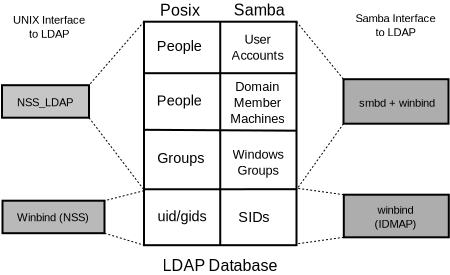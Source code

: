 <?xml version="1.0" encoding="UTF-8"?>
<dia:diagram xmlns:dia="http://www.lysator.liu.se/~alla/dia/">
  <dia:layer name="Background" visible="true">
    <dia:object type="Standard - Box" version="0" id="O0">
      <dia:attribute name="obj_pos">
        <dia:point val="9.35,6.275"/>
      </dia:attribute>
      <dia:attribute name="obj_bb">
        <dia:rectangle val="9.3,6.225;17.025,17.5"/>
      </dia:attribute>
      <dia:attribute name="elem_corner">
        <dia:point val="9.35,6.275"/>
      </dia:attribute>
      <dia:attribute name="elem_width">
        <dia:real val="7.625"/>
      </dia:attribute>
      <dia:attribute name="elem_height">
        <dia:real val="11.175"/>
      </dia:attribute>
      <dia:attribute name="show_background">
        <dia:boolean val="false"/>
      </dia:attribute>
    </dia:object>
    <dia:object type="Standard - Line" version="0" id="O1">
      <dia:attribute name="obj_pos">
        <dia:point val="13.162,6.275"/>
      </dia:attribute>
      <dia:attribute name="obj_bb">
        <dia:rectangle val="13.113,6.225;13.213,17.5"/>
      </dia:attribute>
      <dia:attribute name="conn_endpoints">
        <dia:point val="13.162,6.275"/>
        <dia:point val="13.162,17.45"/>
      </dia:attribute>
      <dia:attribute name="numcp">
        <dia:int val="1"/>
      </dia:attribute>
      <dia:connections>
        <dia:connection handle="0" to="O0" connection="1"/>
        <dia:connection handle="1" to="O0" connection="6"/>
      </dia:connections>
    </dia:object>
    <dia:object type="Standard - Line" version="0" id="O2">
      <dia:attribute name="obj_pos">
        <dia:point val="9.35,8.85"/>
      </dia:attribute>
      <dia:attribute name="obj_bb">
        <dia:rectangle val="9.3,8.8;17.025,8.9"/>
      </dia:attribute>
      <dia:attribute name="conn_endpoints">
        <dia:point val="9.35,8.85"/>
        <dia:point val="16.975,8.85"/>
      </dia:attribute>
      <dia:attribute name="numcp">
        <dia:int val="1"/>
      </dia:attribute>
    </dia:object>
    <dia:object type="Standard - Line" version="0" id="O3">
      <dia:attribute name="obj_pos">
        <dia:point val="9.34,11.68"/>
      </dia:attribute>
      <dia:attribute name="obj_bb">
        <dia:rectangle val="9.29,11.63;17.025,11.775"/>
      </dia:attribute>
      <dia:attribute name="conn_endpoints">
        <dia:point val="9.34,11.68"/>
        <dia:point val="16.975,11.725"/>
      </dia:attribute>
      <dia:attribute name="numcp">
        <dia:int val="1"/>
      </dia:attribute>
    </dia:object>
    <dia:object type="Standard - Line" version="0" id="O4">
      <dia:attribute name="obj_pos">
        <dia:point val="9.315,14.655"/>
      </dia:attribute>
      <dia:attribute name="obj_bb">
        <dia:rectangle val="9.265,14.6;17,14.705"/>
      </dia:attribute>
      <dia:attribute name="conn_endpoints">
        <dia:point val="9.315,14.655"/>
        <dia:point val="16.95,14.65"/>
      </dia:attribute>
      <dia:attribute name="numcp">
        <dia:int val="1"/>
      </dia:attribute>
    </dia:object>
    <dia:object type="Standard - Text" version="0" id="O5">
      <dia:attribute name="obj_pos">
        <dia:point val="11.125,5.975"/>
      </dia:attribute>
      <dia:attribute name="obj_bb">
        <dia:rectangle val="9.908,5.165;12.342,6.165"/>
      </dia:attribute>
      <dia:attribute name="text">
        <dia:composite type="text">
          <dia:attribute name="string">
            <dia:string>#Posix#</dia:string>
          </dia:attribute>
          <dia:attribute name="font">
            <dia:font name="Arial"/>
          </dia:attribute>
          <dia:attribute name="height">
            <dia:real val="1"/>
          </dia:attribute>
          <dia:attribute name="pos">
            <dia:point val="11.125,5.975"/>
          </dia:attribute>
          <dia:attribute name="color">
            <dia:color val="#000000"/>
          </dia:attribute>
          <dia:attribute name="alignment">
            <dia:enum val="1"/>
          </dia:attribute>
        </dia:composite>
      </dia:attribute>
    </dia:object>
    <dia:object type="Standard - Text" version="0" id="O6">
      <dia:attribute name="obj_pos">
        <dia:point val="15.107,5.965"/>
      </dia:attribute>
      <dia:attribute name="obj_bb">
        <dia:rectangle val="13.52,5.155;16.695,6.155"/>
      </dia:attribute>
      <dia:attribute name="text">
        <dia:composite type="text">
          <dia:attribute name="string">
            <dia:string>#Samba#</dia:string>
          </dia:attribute>
          <dia:attribute name="font">
            <dia:font name="Arial"/>
          </dia:attribute>
          <dia:attribute name="height">
            <dia:real val="1"/>
          </dia:attribute>
          <dia:attribute name="pos">
            <dia:point val="15.107,5.965"/>
          </dia:attribute>
          <dia:attribute name="color">
            <dia:color val="#000000"/>
          </dia:attribute>
          <dia:attribute name="alignment">
            <dia:enum val="1"/>
          </dia:attribute>
        </dia:composite>
      </dia:attribute>
    </dia:object>
    <dia:object type="Standard - Text" version="0" id="O7">
      <dia:attribute name="obj_pos">
        <dia:point val="11.107,7.74"/>
      </dia:attribute>
      <dia:attribute name="obj_bb">
        <dia:rectangle val="9.694,7.011;12.52,7.911"/>
      </dia:attribute>
      <dia:attribute name="text">
        <dia:composite type="text">
          <dia:attribute name="string">
            <dia:string>#People#</dia:string>
          </dia:attribute>
          <dia:attribute name="font">
            <dia:font name="Arial"/>
          </dia:attribute>
          <dia:attribute name="height">
            <dia:real val="0.9"/>
          </dia:attribute>
          <dia:attribute name="pos">
            <dia:point val="11.107,7.74"/>
          </dia:attribute>
          <dia:attribute name="color">
            <dia:color val="#000000"/>
          </dia:attribute>
          <dia:attribute name="alignment">
            <dia:enum val="1"/>
          </dia:attribute>
        </dia:composite>
      </dia:attribute>
    </dia:object>
    <dia:object type="Standard - Text" version="0" id="O8">
      <dia:attribute name="obj_pos">
        <dia:point val="15.025,7.375"/>
      </dia:attribute>
      <dia:attribute name="obj_bb">
        <dia:rectangle val="13.374,6.727;16.676,8.327"/>
      </dia:attribute>
      <dia:attribute name="text">
        <dia:composite type="text">
          <dia:attribute name="string">
            <dia:string>#User
Accounts#</dia:string>
          </dia:attribute>
          <dia:attribute name="font">
            <dia:font name="Arial"/>
          </dia:attribute>
          <dia:attribute name="height">
            <dia:real val="0.8"/>
          </dia:attribute>
          <dia:attribute name="pos">
            <dia:point val="15.025,7.375"/>
          </dia:attribute>
          <dia:attribute name="color">
            <dia:color val="#000000"/>
          </dia:attribute>
          <dia:attribute name="alignment">
            <dia:enum val="1"/>
          </dia:attribute>
        </dia:composite>
      </dia:attribute>
    </dia:object>
    <dia:object type="Standard - Text" version="0" id="O9">
      <dia:attribute name="obj_pos">
        <dia:point val="11.25,16.25"/>
      </dia:attribute>
      <dia:attribute name="obj_bb">
        <dia:rectangle val="9.662,15.521;12.838,16.421"/>
      </dia:attribute>
      <dia:attribute name="text">
        <dia:composite type="text">
          <dia:attribute name="string">
            <dia:string>#uid/gids#</dia:string>
          </dia:attribute>
          <dia:attribute name="font">
            <dia:font name="Arial"/>
          </dia:attribute>
          <dia:attribute name="height">
            <dia:real val="0.9"/>
          </dia:attribute>
          <dia:attribute name="pos">
            <dia:point val="11.25,16.25"/>
          </dia:attribute>
          <dia:attribute name="color">
            <dia:color val="#000000"/>
          </dia:attribute>
          <dia:attribute name="alignment">
            <dia:enum val="1"/>
          </dia:attribute>
        </dia:composite>
      </dia:attribute>
    </dia:object>
    <dia:object type="Standard - Text" version="0" id="O10">
      <dia:attribute name="obj_pos">
        <dia:point val="15.05,13.125"/>
      </dia:attribute>
      <dia:attribute name="obj_bb">
        <dia:rectangle val="13.427,12.477;16.673,14.077"/>
      </dia:attribute>
      <dia:attribute name="text">
        <dia:composite type="text">
          <dia:attribute name="string">
            <dia:string>#Windows
Groups#</dia:string>
          </dia:attribute>
          <dia:attribute name="font">
            <dia:font name="Arial"/>
          </dia:attribute>
          <dia:attribute name="height">
            <dia:real val="0.8"/>
          </dia:attribute>
          <dia:attribute name="pos">
            <dia:point val="15.05,13.125"/>
          </dia:attribute>
          <dia:attribute name="color">
            <dia:color val="#000000"/>
          </dia:attribute>
          <dia:attribute name="alignment">
            <dia:enum val="1"/>
          </dia:attribute>
        </dia:composite>
      </dia:attribute>
    </dia:object>
    <dia:object type="Standard - Text" version="0" id="O11">
      <dia:attribute name="obj_pos">
        <dia:point val="11.182,13.334"/>
      </dia:attribute>
      <dia:attribute name="obj_bb">
        <dia:rectangle val="9.69,12.605;12.675,13.505"/>
      </dia:attribute>
      <dia:attribute name="text">
        <dia:composite type="text">
          <dia:attribute name="string">
            <dia:string>#Groups#</dia:string>
          </dia:attribute>
          <dia:attribute name="font">
            <dia:font name="Arial"/>
          </dia:attribute>
          <dia:attribute name="height">
            <dia:real val="0.9"/>
          </dia:attribute>
          <dia:attribute name="pos">
            <dia:point val="11.182,13.334"/>
          </dia:attribute>
          <dia:attribute name="color">
            <dia:color val="#000000"/>
          </dia:attribute>
          <dia:attribute name="alignment">
            <dia:enum val="1"/>
          </dia:attribute>
        </dia:composite>
      </dia:attribute>
    </dia:object>
    <dia:object type="Standard - Text" version="0" id="O12">
      <dia:attribute name="obj_pos">
        <dia:point val="11.115,10.459"/>
      </dia:attribute>
      <dia:attribute name="obj_bb">
        <dia:rectangle val="9.702,9.73;12.528,10.63"/>
      </dia:attribute>
      <dia:attribute name="text">
        <dia:composite type="text">
          <dia:attribute name="string">
            <dia:string>#People#</dia:string>
          </dia:attribute>
          <dia:attribute name="font">
            <dia:font name="Arial"/>
          </dia:attribute>
          <dia:attribute name="height">
            <dia:real val="0.9"/>
          </dia:attribute>
          <dia:attribute name="pos">
            <dia:point val="11.115,10.459"/>
          </dia:attribute>
          <dia:attribute name="color">
            <dia:color val="#000000"/>
          </dia:attribute>
          <dia:attribute name="alignment">
            <dia:enum val="1"/>
          </dia:attribute>
        </dia:composite>
      </dia:attribute>
    </dia:object>
    <dia:object type="Standard - Text" version="0" id="O13">
      <dia:attribute name="obj_pos">
        <dia:point val="15.015,9.734"/>
      </dia:attribute>
      <dia:attribute name="obj_bb">
        <dia:rectangle val="13.293,9.086;16.736,11.486"/>
      </dia:attribute>
      <dia:attribute name="text">
        <dia:composite type="text">
          <dia:attribute name="string">
            <dia:string>#Domain
Member
Machines#</dia:string>
          </dia:attribute>
          <dia:attribute name="font">
            <dia:font name="Arial"/>
          </dia:attribute>
          <dia:attribute name="height">
            <dia:real val="0.8"/>
          </dia:attribute>
          <dia:attribute name="pos">
            <dia:point val="15.015,9.734"/>
          </dia:attribute>
          <dia:attribute name="color">
            <dia:color val="#000000"/>
          </dia:attribute>
          <dia:attribute name="alignment">
            <dia:enum val="1"/>
          </dia:attribute>
        </dia:composite>
      </dia:attribute>
    </dia:object>
    <dia:object type="Standard - Text" version="0" id="O14">
      <dia:attribute name="obj_pos">
        <dia:point val="14.84,16.284"/>
      </dia:attribute>
      <dia:attribute name="obj_bb">
        <dia:rectangle val="13.887,15.555;15.792,16.455"/>
      </dia:attribute>
      <dia:attribute name="text">
        <dia:composite type="text">
          <dia:attribute name="string">
            <dia:string>#SIDs#</dia:string>
          </dia:attribute>
          <dia:attribute name="font">
            <dia:font name="Arial"/>
          </dia:attribute>
          <dia:attribute name="height">
            <dia:real val="0.9"/>
          </dia:attribute>
          <dia:attribute name="pos">
            <dia:point val="14.84,16.284"/>
          </dia:attribute>
          <dia:attribute name="color">
            <dia:color val="#000000"/>
          </dia:attribute>
          <dia:attribute name="alignment">
            <dia:enum val="1"/>
          </dia:attribute>
        </dia:composite>
      </dia:attribute>
    </dia:object>
    <dia:object type="Standard - Box" version="0" id="O15">
      <dia:attribute name="obj_pos">
        <dia:point val="2.25,9.45"/>
      </dia:attribute>
      <dia:attribute name="obj_bb">
        <dia:rectangle val="2.2,9.4;6.65,11.125"/>
      </dia:attribute>
      <dia:attribute name="elem_corner">
        <dia:point val="2.25,9.45"/>
      </dia:attribute>
      <dia:attribute name="elem_width">
        <dia:real val="4.35"/>
      </dia:attribute>
      <dia:attribute name="elem_height">
        <dia:real val="1.625"/>
      </dia:attribute>
      <dia:attribute name="inner_color">
        <dia:color val="#c6c6c6"/>
      </dia:attribute>
      <dia:attribute name="show_background">
        <dia:boolean val="true"/>
      </dia:attribute>
    </dia:object>
    <dia:object type="Standard - Line" version="0" id="O16">
      <dia:attribute name="obj_pos">
        <dia:point val="9.35,6.275"/>
      </dia:attribute>
      <dia:attribute name="obj_bb">
        <dia:rectangle val="6.565,6.24;9.385,9.485"/>
      </dia:attribute>
      <dia:attribute name="conn_endpoints">
        <dia:point val="9.35,6.275"/>
        <dia:point val="6.6,9.45"/>
      </dia:attribute>
      <dia:attribute name="numcp">
        <dia:int val="1"/>
      </dia:attribute>
      <dia:attribute name="line_width">
        <dia:real val="0.05"/>
      </dia:attribute>
      <dia:attribute name="line_style">
        <dia:enum val="4"/>
      </dia:attribute>
      <dia:connections>
        <dia:connection handle="0" to="O0" connection="0"/>
        <dia:connection handle="1" to="O15" connection="2"/>
      </dia:connections>
    </dia:object>
    <dia:object type="Standard - Line" version="0" id="O17">
      <dia:attribute name="obj_pos">
        <dia:point val="6.6,11.075"/>
      </dia:attribute>
      <dia:attribute name="obj_bb">
        <dia:rectangle val="6.565,11.04;9.36,14.685"/>
      </dia:attribute>
      <dia:attribute name="conn_endpoints">
        <dia:point val="6.6,11.075"/>
        <dia:point val="9.325,14.65"/>
      </dia:attribute>
      <dia:attribute name="numcp">
        <dia:int val="1"/>
      </dia:attribute>
      <dia:attribute name="line_width">
        <dia:real val="0.05"/>
      </dia:attribute>
      <dia:attribute name="line_style">
        <dia:enum val="4"/>
      </dia:attribute>
      <dia:connections>
        <dia:connection handle="0" to="O15" connection="7"/>
      </dia:connections>
    </dia:object>
    <dia:object type="Standard - Text" version="0" id="O18">
      <dia:attribute name="obj_pos">
        <dia:point val="4.4,10.5"/>
      </dia:attribute>
      <dia:attribute name="obj_bb">
        <dia:rectangle val="2.61,9.933;6.19,10.633"/>
      </dia:attribute>
      <dia:attribute name="text">
        <dia:composite type="text">
          <dia:attribute name="string">
            <dia:string>#NSS_LDAP#</dia:string>
          </dia:attribute>
          <dia:attribute name="font">
            <dia:font name="Arial"/>
          </dia:attribute>
          <dia:attribute name="height">
            <dia:real val="0.7"/>
          </dia:attribute>
          <dia:attribute name="pos">
            <dia:point val="4.4,10.5"/>
          </dia:attribute>
          <dia:attribute name="color">
            <dia:color val="#000000"/>
          </dia:attribute>
          <dia:attribute name="alignment">
            <dia:enum val="1"/>
          </dia:attribute>
        </dia:composite>
      </dia:attribute>
    </dia:object>
    <dia:object type="Standard - Box" version="0" id="O19">
      <dia:attribute name="obj_pos">
        <dia:point val="2.275,15.225"/>
      </dia:attribute>
      <dia:attribute name="obj_bb">
        <dia:rectangle val="2.225,15.175;7.425,16.9"/>
      </dia:attribute>
      <dia:attribute name="elem_corner">
        <dia:point val="2.275,15.225"/>
      </dia:attribute>
      <dia:attribute name="elem_width">
        <dia:real val="5.1"/>
      </dia:attribute>
      <dia:attribute name="elem_height">
        <dia:real val="1.625"/>
      </dia:attribute>
      <dia:attribute name="inner_color">
        <dia:color val="#b9b9b9"/>
      </dia:attribute>
      <dia:attribute name="show_background">
        <dia:boolean val="true"/>
      </dia:attribute>
    </dia:object>
    <dia:object type="Standard - Text" version="0" id="O20">
      <dia:attribute name="obj_pos">
        <dia:point val="4.805,16.247"/>
      </dia:attribute>
      <dia:attribute name="obj_bb">
        <dia:rectangle val="2.484,15.68;7.127,16.38"/>
      </dia:attribute>
      <dia:attribute name="text">
        <dia:composite type="text">
          <dia:attribute name="string">
            <dia:string>#Winbind (NSS)#</dia:string>
          </dia:attribute>
          <dia:attribute name="font">
            <dia:font name="Arial"/>
          </dia:attribute>
          <dia:attribute name="height">
            <dia:real val="0.7"/>
          </dia:attribute>
          <dia:attribute name="pos">
            <dia:point val="4.805,16.247"/>
          </dia:attribute>
          <dia:attribute name="color">
            <dia:color val="#000000"/>
          </dia:attribute>
          <dia:attribute name="alignment">
            <dia:enum val="1"/>
          </dia:attribute>
        </dia:composite>
      </dia:attribute>
    </dia:object>
    <dia:object type="Standard - Line" version="0" id="O21">
      <dia:attribute name="obj_pos">
        <dia:point val="9.35,14.725"/>
      </dia:attribute>
      <dia:attribute name="obj_bb">
        <dia:rectangle val="7.345,14.695;9.38,15.255"/>
      </dia:attribute>
      <dia:attribute name="conn_endpoints">
        <dia:point val="9.35,14.725"/>
        <dia:point val="7.375,15.225"/>
      </dia:attribute>
      <dia:attribute name="numcp">
        <dia:int val="1"/>
      </dia:attribute>
      <dia:attribute name="line_width">
        <dia:real val="0.05"/>
      </dia:attribute>
      <dia:attribute name="line_style">
        <dia:enum val="4"/>
      </dia:attribute>
      <dia:connections>
        <dia:connection handle="1" to="O19" connection="2"/>
      </dia:connections>
    </dia:object>
    <dia:object type="Standard - Line" version="0" id="O22">
      <dia:attribute name="obj_pos">
        <dia:point val="7.375,16.85"/>
      </dia:attribute>
      <dia:attribute name="obj_bb">
        <dia:rectangle val="7.344,16.819;9.381,17.481"/>
      </dia:attribute>
      <dia:attribute name="conn_endpoints">
        <dia:point val="7.375,16.85"/>
        <dia:point val="9.35,17.45"/>
      </dia:attribute>
      <dia:attribute name="numcp">
        <dia:int val="1"/>
      </dia:attribute>
      <dia:attribute name="line_width">
        <dia:real val="0.05"/>
      </dia:attribute>
      <dia:attribute name="line_style">
        <dia:enum val="4"/>
      </dia:attribute>
      <dia:connections>
        <dia:connection handle="0" to="O19" connection="7"/>
        <dia:connection handle="1" to="O0" connection="5"/>
      </dia:connections>
    </dia:object>
    <dia:object type="Standard - Box" version="0" id="O23">
      <dia:attribute name="obj_pos">
        <dia:point val="19.325,9.15"/>
      </dia:attribute>
      <dia:attribute name="obj_bb">
        <dia:rectangle val="19.275,9.1;24.625,11.425"/>
      </dia:attribute>
      <dia:attribute name="elem_corner">
        <dia:point val="19.325,9.15"/>
      </dia:attribute>
      <dia:attribute name="elem_width">
        <dia:real val="5.25"/>
      </dia:attribute>
      <dia:attribute name="elem_height">
        <dia:real val="2.225"/>
      </dia:attribute>
      <dia:attribute name="inner_color">
        <dia:color val="#adadad"/>
      </dia:attribute>
      <dia:attribute name="show_background">
        <dia:boolean val="true"/>
      </dia:attribute>
    </dia:object>
    <dia:object type="Standard - Text" version="0" id="O24">
      <dia:attribute name="obj_pos">
        <dia:point val="22.005,10.522"/>
      </dia:attribute>
      <dia:attribute name="obj_bb">
        <dia:rectangle val="19.523,9.955;24.487,10.655"/>
      </dia:attribute>
      <dia:attribute name="text">
        <dia:composite type="text">
          <dia:attribute name="string">
            <dia:string>#smbd + winbind#</dia:string>
          </dia:attribute>
          <dia:attribute name="font">
            <dia:font name="Arial"/>
          </dia:attribute>
          <dia:attribute name="height">
            <dia:real val="0.7"/>
          </dia:attribute>
          <dia:attribute name="pos">
            <dia:point val="22.005,10.522"/>
          </dia:attribute>
          <dia:attribute name="color">
            <dia:color val="#000000"/>
          </dia:attribute>
          <dia:attribute name="alignment">
            <dia:enum val="1"/>
          </dia:attribute>
        </dia:composite>
      </dia:attribute>
    </dia:object>
    <dia:object type="Standard - Line" version="0" id="O25">
      <dia:attribute name="obj_pos">
        <dia:point val="16.975,6.275"/>
      </dia:attribute>
      <dia:attribute name="obj_bb">
        <dia:rectangle val="16.94,6.24;19.36,9.185"/>
      </dia:attribute>
      <dia:attribute name="conn_endpoints">
        <dia:point val="16.975,6.275"/>
        <dia:point val="19.325,9.15"/>
      </dia:attribute>
      <dia:attribute name="numcp">
        <dia:int val="1"/>
      </dia:attribute>
      <dia:attribute name="line_width">
        <dia:real val="0.05"/>
      </dia:attribute>
      <dia:attribute name="line_style">
        <dia:enum val="4"/>
      </dia:attribute>
      <dia:connections>
        <dia:connection handle="0" to="O0" connection="2"/>
        <dia:connection handle="1" to="O23" connection="0"/>
      </dia:connections>
    </dia:object>
    <dia:object type="Standard - Line" version="0" id="O26">
      <dia:attribute name="obj_pos">
        <dia:point val="19.325,11.375"/>
      </dia:attribute>
      <dia:attribute name="obj_bb">
        <dia:rectangle val="16.94,11.34;19.36,14.71"/>
      </dia:attribute>
      <dia:attribute name="conn_endpoints">
        <dia:point val="19.325,11.375"/>
        <dia:point val="16.975,14.675"/>
      </dia:attribute>
      <dia:attribute name="numcp">
        <dia:int val="1"/>
      </dia:attribute>
      <dia:attribute name="line_width">
        <dia:real val="0.05"/>
      </dia:attribute>
      <dia:attribute name="line_style">
        <dia:enum val="4"/>
      </dia:attribute>
      <dia:connections>
        <dia:connection handle="0" to="O23" connection="5"/>
      </dia:connections>
    </dia:object>
    <dia:object type="Standard - Box" version="0" id="O27">
      <dia:attribute name="obj_pos">
        <dia:point val="19.34,14.925"/>
      </dia:attribute>
      <dia:attribute name="obj_bb">
        <dia:rectangle val="19.29,14.875;24.64,17.105"/>
      </dia:attribute>
      <dia:attribute name="elem_corner">
        <dia:point val="19.34,14.925"/>
      </dia:attribute>
      <dia:attribute name="elem_width">
        <dia:real val="5.25"/>
      </dia:attribute>
      <dia:attribute name="elem_height">
        <dia:real val="2.13"/>
      </dia:attribute>
      <dia:attribute name="inner_color">
        <dia:color val="#adadad"/>
      </dia:attribute>
      <dia:attribute name="show_background">
        <dia:boolean val="true"/>
      </dia:attribute>
    </dia:object>
    <dia:object type="Standard - Text" version="0" id="O28">
      <dia:attribute name="obj_pos">
        <dia:point val="21.925,15.875"/>
      </dia:attribute>
      <dia:attribute name="obj_bb">
        <dia:rectangle val="20.591,15.308;23.259,16.708"/>
      </dia:attribute>
      <dia:attribute name="text">
        <dia:composite type="text">
          <dia:attribute name="string">
            <dia:string>#winbind
(IDMAP)#</dia:string>
          </dia:attribute>
          <dia:attribute name="font">
            <dia:font name="Arial"/>
          </dia:attribute>
          <dia:attribute name="height">
            <dia:real val="0.7"/>
          </dia:attribute>
          <dia:attribute name="pos">
            <dia:point val="21.925,15.875"/>
          </dia:attribute>
          <dia:attribute name="color">
            <dia:color val="#000000"/>
          </dia:attribute>
          <dia:attribute name="alignment">
            <dia:enum val="1"/>
          </dia:attribute>
        </dia:composite>
      </dia:attribute>
    </dia:object>
    <dia:object type="Standard - Line" version="0" id="O29">
      <dia:attribute name="obj_pos">
        <dia:point val="19.34,14.925"/>
      </dia:attribute>
      <dia:attribute name="obj_bb">
        <dia:rectangle val="16.947,14.572;19.368,14.953"/>
      </dia:attribute>
      <dia:attribute name="conn_endpoints">
        <dia:point val="19.34,14.925"/>
        <dia:point val="16.975,14.6"/>
      </dia:attribute>
      <dia:attribute name="numcp">
        <dia:int val="1"/>
      </dia:attribute>
      <dia:attribute name="line_width">
        <dia:real val="0.05"/>
      </dia:attribute>
      <dia:attribute name="line_style">
        <dia:enum val="4"/>
      </dia:attribute>
      <dia:connections>
        <dia:connection handle="0" to="O27" connection="0"/>
      </dia:connections>
    </dia:object>
    <dia:object type="Standard - Line" version="0" id="O30">
      <dia:attribute name="obj_pos">
        <dia:point val="19.34,17.055"/>
      </dia:attribute>
      <dia:attribute name="obj_bb">
        <dia:rectangle val="17.022,17.027;19.368,17.403"/>
      </dia:attribute>
      <dia:attribute name="conn_endpoints">
        <dia:point val="19.34,17.055"/>
        <dia:point val="17.05,17.375"/>
      </dia:attribute>
      <dia:attribute name="numcp">
        <dia:int val="1"/>
      </dia:attribute>
      <dia:attribute name="line_width">
        <dia:real val="0.05"/>
      </dia:attribute>
      <dia:attribute name="line_style">
        <dia:enum val="4"/>
      </dia:attribute>
      <dia:connections>
        <dia:connection handle="0" to="O27" connection="5"/>
      </dia:connections>
    </dia:object>
    <dia:object type="Standard - Text" version="0" id="O31">
      <dia:attribute name="obj_pos">
        <dia:point val="4.6,6.375"/>
      </dia:attribute>
      <dia:attribute name="obj_bb">
        <dia:rectangle val="2.303,5.808;6.897,7.208"/>
      </dia:attribute>
      <dia:attribute name="text">
        <dia:composite type="text">
          <dia:attribute name="string">
            <dia:string>#UNIX Interface
to LDAP#</dia:string>
          </dia:attribute>
          <dia:attribute name="font">
            <dia:font name="Arial"/>
          </dia:attribute>
          <dia:attribute name="height">
            <dia:real val="0.7"/>
          </dia:attribute>
          <dia:attribute name="pos">
            <dia:point val="4.6,6.375"/>
          </dia:attribute>
          <dia:attribute name="color">
            <dia:color val="#000000"/>
          </dia:attribute>
          <dia:attribute name="alignment">
            <dia:enum val="1"/>
          </dia:attribute>
        </dia:composite>
      </dia:attribute>
    </dia:object>
    <dia:object type="Standard - Text" version="0" id="O32">
      <dia:attribute name="obj_pos">
        <dia:point val="21.925,6.3"/>
      </dia:attribute>
      <dia:attribute name="obj_bb">
        <dia:rectangle val="19.344,5.733;24.506,7.133"/>
      </dia:attribute>
      <dia:attribute name="text">
        <dia:composite type="text">
          <dia:attribute name="string">
            <dia:string>#Samba Interface
to LDAP#</dia:string>
          </dia:attribute>
          <dia:attribute name="font">
            <dia:font name="Arial"/>
          </dia:attribute>
          <dia:attribute name="height">
            <dia:real val="0.7"/>
          </dia:attribute>
          <dia:attribute name="pos">
            <dia:point val="21.925,6.3"/>
          </dia:attribute>
          <dia:attribute name="color">
            <dia:color val="#000000"/>
          </dia:attribute>
          <dia:attribute name="alignment">
            <dia:enum val="1"/>
          </dia:attribute>
        </dia:composite>
      </dia:attribute>
    </dia:object>
    <dia:object type="Standard - Text" version="0" id="O33">
      <dia:attribute name="obj_pos">
        <dia:point val="13.152,18.74"/>
      </dia:attribute>
      <dia:attribute name="obj_bb">
        <dia:rectangle val="9.572,17.93;16.733,18.93"/>
      </dia:attribute>
      <dia:attribute name="text">
        <dia:composite type="text">
          <dia:attribute name="string">
            <dia:string>#LDAP Database#</dia:string>
          </dia:attribute>
          <dia:attribute name="font">
            <dia:font name="Arial"/>
          </dia:attribute>
          <dia:attribute name="height">
            <dia:real val="1"/>
          </dia:attribute>
          <dia:attribute name="pos">
            <dia:point val="13.152,18.74"/>
          </dia:attribute>
          <dia:attribute name="color">
            <dia:color val="#000000"/>
          </dia:attribute>
          <dia:attribute name="alignment">
            <dia:enum val="1"/>
          </dia:attribute>
        </dia:composite>
      </dia:attribute>
    </dia:object>
  </dia:layer>
</dia:diagram>
